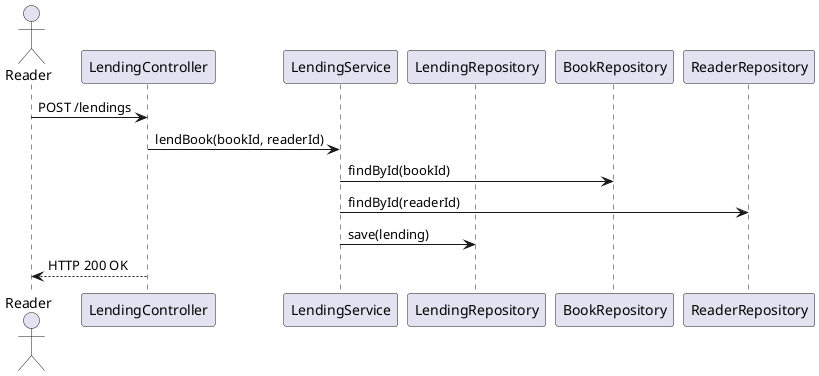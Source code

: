 @startuml Lending_Sequence_Diagram

actor Reader
participant LendingController
participant LendingService
participant LendingRepository
participant BookRepository
participant ReaderRepository

Reader -> LendingController : POST /lendings
LendingController -> LendingService : lendBook(bookId, readerId)
LendingService -> BookRepository : findById(bookId)
LendingService -> ReaderRepository : findById(readerId)
LendingService -> LendingRepository : save(lending)
LendingController --> Reader : HTTP 200 OK

@enduml
